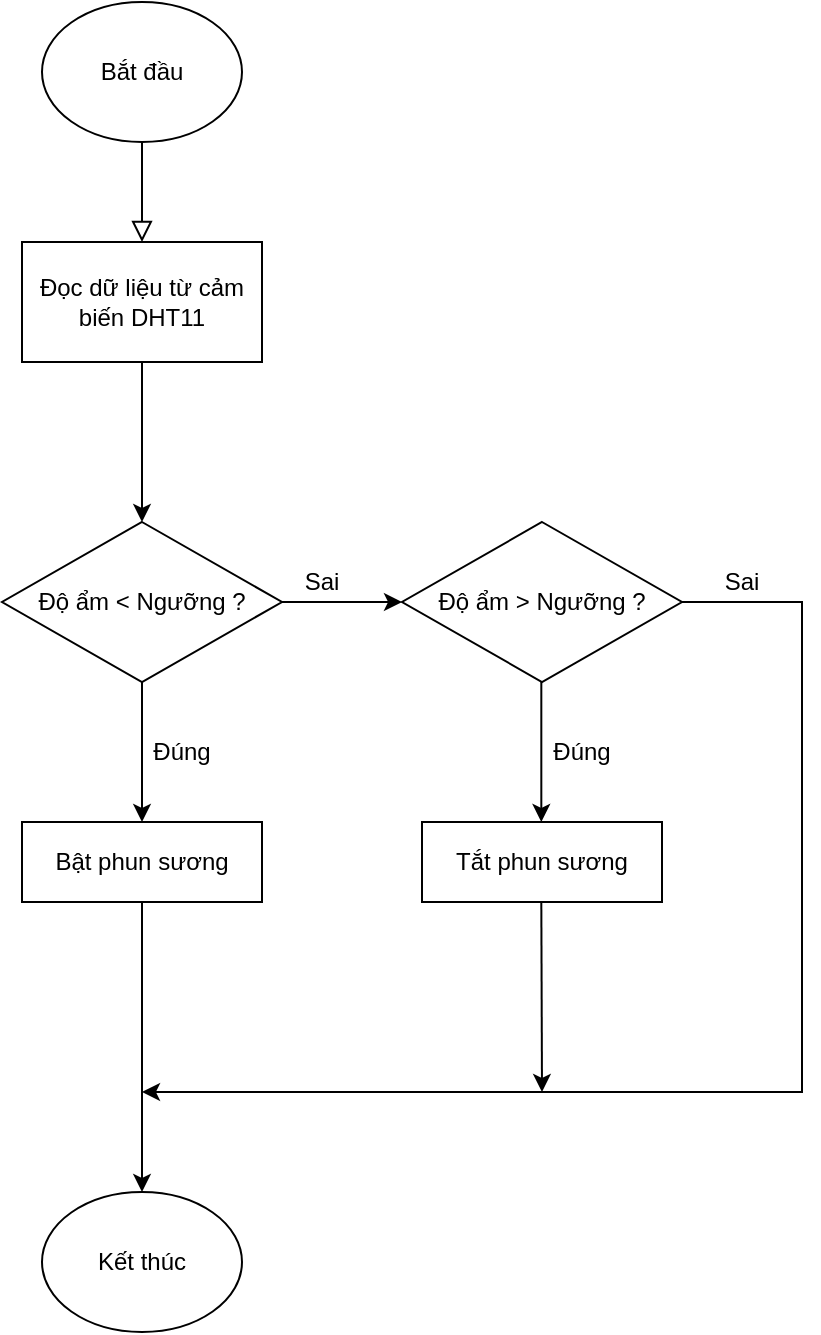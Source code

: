 <mxfile version="24.4.13" type="github">
  <diagram id="C5RBs43oDa-KdzZeNtuy" name="Page-1">
    <mxGraphModel dx="1195" dy="650" grid="1" gridSize="10" guides="1" tooltips="1" connect="1" arrows="1" fold="1" page="1" pageScale="1" pageWidth="827" pageHeight="1169" math="0" shadow="0">
      <root>
        <mxCell id="WIyWlLk6GJQsqaUBKTNV-0" />
        <mxCell id="WIyWlLk6GJQsqaUBKTNV-1" parent="WIyWlLk6GJQsqaUBKTNV-0" />
        <mxCell id="pnCFM_zxaNLk9q6kUJMl-28" value="" style="rounded=0;html=1;jettySize=auto;orthogonalLoop=1;fontSize=11;endArrow=block;endFill=0;endSize=8;strokeWidth=1;shadow=0;labelBackgroundColor=none;edgeStyle=orthogonalEdgeStyle;" edge="1" parent="WIyWlLk6GJQsqaUBKTNV-1">
          <mxGeometry relative="1" as="geometry">
            <mxPoint x="210" y="150" as="sourcePoint" />
            <mxPoint x="210" y="200" as="targetPoint" />
          </mxGeometry>
        </mxCell>
        <mxCell id="pnCFM_zxaNLk9q6kUJMl-29" value="Bắt đầu" style="ellipse;whiteSpace=wrap;html=1;" vertex="1" parent="WIyWlLk6GJQsqaUBKTNV-1">
          <mxGeometry x="160" y="80" width="100" height="70" as="geometry" />
        </mxCell>
        <mxCell id="pnCFM_zxaNLk9q6kUJMl-30" value="Độ ẩm &amp;lt; Ngưỡng ?" style="rhombus;whiteSpace=wrap;html=1;" vertex="1" parent="WIyWlLk6GJQsqaUBKTNV-1">
          <mxGeometry x="140" y="340" width="140" height="80" as="geometry" />
        </mxCell>
        <mxCell id="pnCFM_zxaNLk9q6kUJMl-31" value="" style="endArrow=classic;html=1;rounded=0;exitX=0.5;exitY=1;exitDx=0;exitDy=0;" edge="1" parent="WIyWlLk6GJQsqaUBKTNV-1" source="pnCFM_zxaNLk9q6kUJMl-30">
          <mxGeometry width="50" height="50" relative="1" as="geometry">
            <mxPoint x="340" y="600" as="sourcePoint" />
            <mxPoint x="210" y="490" as="targetPoint" />
          </mxGeometry>
        </mxCell>
        <mxCell id="pnCFM_zxaNLk9q6kUJMl-32" value="Đúng" style="text;html=1;align=center;verticalAlign=middle;whiteSpace=wrap;rounded=0;" vertex="1" parent="WIyWlLk6GJQsqaUBKTNV-1">
          <mxGeometry x="200" y="440" width="60" height="30" as="geometry" />
        </mxCell>
        <mxCell id="pnCFM_zxaNLk9q6kUJMl-33" value="Sai" style="text;html=1;align=center;verticalAlign=middle;whiteSpace=wrap;rounded=0;" vertex="1" parent="WIyWlLk6GJQsqaUBKTNV-1">
          <mxGeometry x="270" y="355" width="60" height="30" as="geometry" />
        </mxCell>
        <mxCell id="pnCFM_zxaNLk9q6kUJMl-34" value="Bật phun sương" style="rounded=0;whiteSpace=wrap;html=1;" vertex="1" parent="WIyWlLk6GJQsqaUBKTNV-1">
          <mxGeometry x="150" y="490" width="120" height="40" as="geometry" />
        </mxCell>
        <mxCell id="pnCFM_zxaNLk9q6kUJMl-35" value="Tắt phun sương" style="rounded=0;whiteSpace=wrap;html=1;" vertex="1" parent="WIyWlLk6GJQsqaUBKTNV-1">
          <mxGeometry x="350" y="490" width="120" height="40" as="geometry" />
        </mxCell>
        <mxCell id="pnCFM_zxaNLk9q6kUJMl-36" value="" style="endArrow=classic;html=1;rounded=0;exitX=0.5;exitY=1;exitDx=0;exitDy=0;entryX=0.5;entryY=0;entryDx=0;entryDy=0;" edge="1" parent="WIyWlLk6GJQsqaUBKTNV-1" source="pnCFM_zxaNLk9q6kUJMl-34" target="pnCFM_zxaNLk9q6kUJMl-37">
          <mxGeometry width="50" height="50" relative="1" as="geometry">
            <mxPoint x="330" y="640" as="sourcePoint" />
            <mxPoint x="210" y="580" as="targetPoint" />
          </mxGeometry>
        </mxCell>
        <mxCell id="pnCFM_zxaNLk9q6kUJMl-37" value="Kết thúc" style="ellipse;whiteSpace=wrap;html=1;" vertex="1" parent="WIyWlLk6GJQsqaUBKTNV-1">
          <mxGeometry x="160" y="675" width="100" height="70" as="geometry" />
        </mxCell>
        <mxCell id="pnCFM_zxaNLk9q6kUJMl-38" value="Đọc dữ liệu từ cảm biến DHT11" style="rounded=0;whiteSpace=wrap;html=1;" vertex="1" parent="WIyWlLk6GJQsqaUBKTNV-1">
          <mxGeometry x="150" y="200" width="120" height="60" as="geometry" />
        </mxCell>
        <mxCell id="pnCFM_zxaNLk9q6kUJMl-39" value="" style="endArrow=classic;html=1;rounded=0;" edge="1" parent="WIyWlLk6GJQsqaUBKTNV-1">
          <mxGeometry width="50" height="50" relative="1" as="geometry">
            <mxPoint x="280" y="380" as="sourcePoint" />
            <mxPoint x="340" y="380" as="targetPoint" />
          </mxGeometry>
        </mxCell>
        <mxCell id="pnCFM_zxaNLk9q6kUJMl-40" value="Độ ẩm &amp;gt; Ngưỡng ?" style="rhombus;whiteSpace=wrap;html=1;" vertex="1" parent="WIyWlLk6GJQsqaUBKTNV-1">
          <mxGeometry x="340" y="340" width="140" height="80" as="geometry" />
        </mxCell>
        <mxCell id="pnCFM_zxaNLk9q6kUJMl-45" value="" style="endArrow=classic;html=1;rounded=0;exitX=0.5;exitY=1;exitDx=0;exitDy=0;" edge="1" parent="WIyWlLk6GJQsqaUBKTNV-1">
          <mxGeometry width="50" height="50" relative="1" as="geometry">
            <mxPoint x="409.66" y="420" as="sourcePoint" />
            <mxPoint x="409.66" y="490" as="targetPoint" />
          </mxGeometry>
        </mxCell>
        <mxCell id="pnCFM_zxaNLk9q6kUJMl-47" value="" style="endArrow=classic;html=1;rounded=0;exitX=0.5;exitY=1;exitDx=0;exitDy=0;" edge="1" parent="WIyWlLk6GJQsqaUBKTNV-1">
          <mxGeometry width="50" height="50" relative="1" as="geometry">
            <mxPoint x="409.66" y="530" as="sourcePoint" />
            <mxPoint x="410" y="625" as="targetPoint" />
          </mxGeometry>
        </mxCell>
        <mxCell id="pnCFM_zxaNLk9q6kUJMl-49" value="Đúng" style="text;html=1;align=center;verticalAlign=middle;whiteSpace=wrap;rounded=0;" vertex="1" parent="WIyWlLk6GJQsqaUBKTNV-1">
          <mxGeometry x="400" y="440" width="60" height="30" as="geometry" />
        </mxCell>
        <mxCell id="pnCFM_zxaNLk9q6kUJMl-51" value="" style="endArrow=classic;html=1;rounded=0;" edge="1" parent="WIyWlLk6GJQsqaUBKTNV-1">
          <mxGeometry width="50" height="50" relative="1" as="geometry">
            <mxPoint x="480" y="380" as="sourcePoint" />
            <mxPoint x="210" y="625" as="targetPoint" />
            <Array as="points">
              <mxPoint x="540" y="380" />
              <mxPoint x="540" y="440" />
              <mxPoint x="540" y="500" />
              <mxPoint x="540" y="625" />
              <mxPoint x="470" y="625" />
              <mxPoint x="320" y="625" />
            </Array>
          </mxGeometry>
        </mxCell>
        <mxCell id="pnCFM_zxaNLk9q6kUJMl-52" value="Sai" style="text;html=1;align=center;verticalAlign=middle;whiteSpace=wrap;rounded=0;" vertex="1" parent="WIyWlLk6GJQsqaUBKTNV-1">
          <mxGeometry x="480" y="350" width="60" height="40" as="geometry" />
        </mxCell>
        <mxCell id="pnCFM_zxaNLk9q6kUJMl-55" value="" style="endArrow=classic;html=1;rounded=0;exitX=0.5;exitY=1;exitDx=0;exitDy=0;entryX=0.5;entryY=0;entryDx=0;entryDy=0;" edge="1" parent="WIyWlLk6GJQsqaUBKTNV-1" source="pnCFM_zxaNLk9q6kUJMl-38" target="pnCFM_zxaNLk9q6kUJMl-30">
          <mxGeometry width="50" height="50" relative="1" as="geometry">
            <mxPoint x="200" y="380" as="sourcePoint" />
            <mxPoint x="250" y="330" as="targetPoint" />
          </mxGeometry>
        </mxCell>
      </root>
    </mxGraphModel>
  </diagram>
</mxfile>
